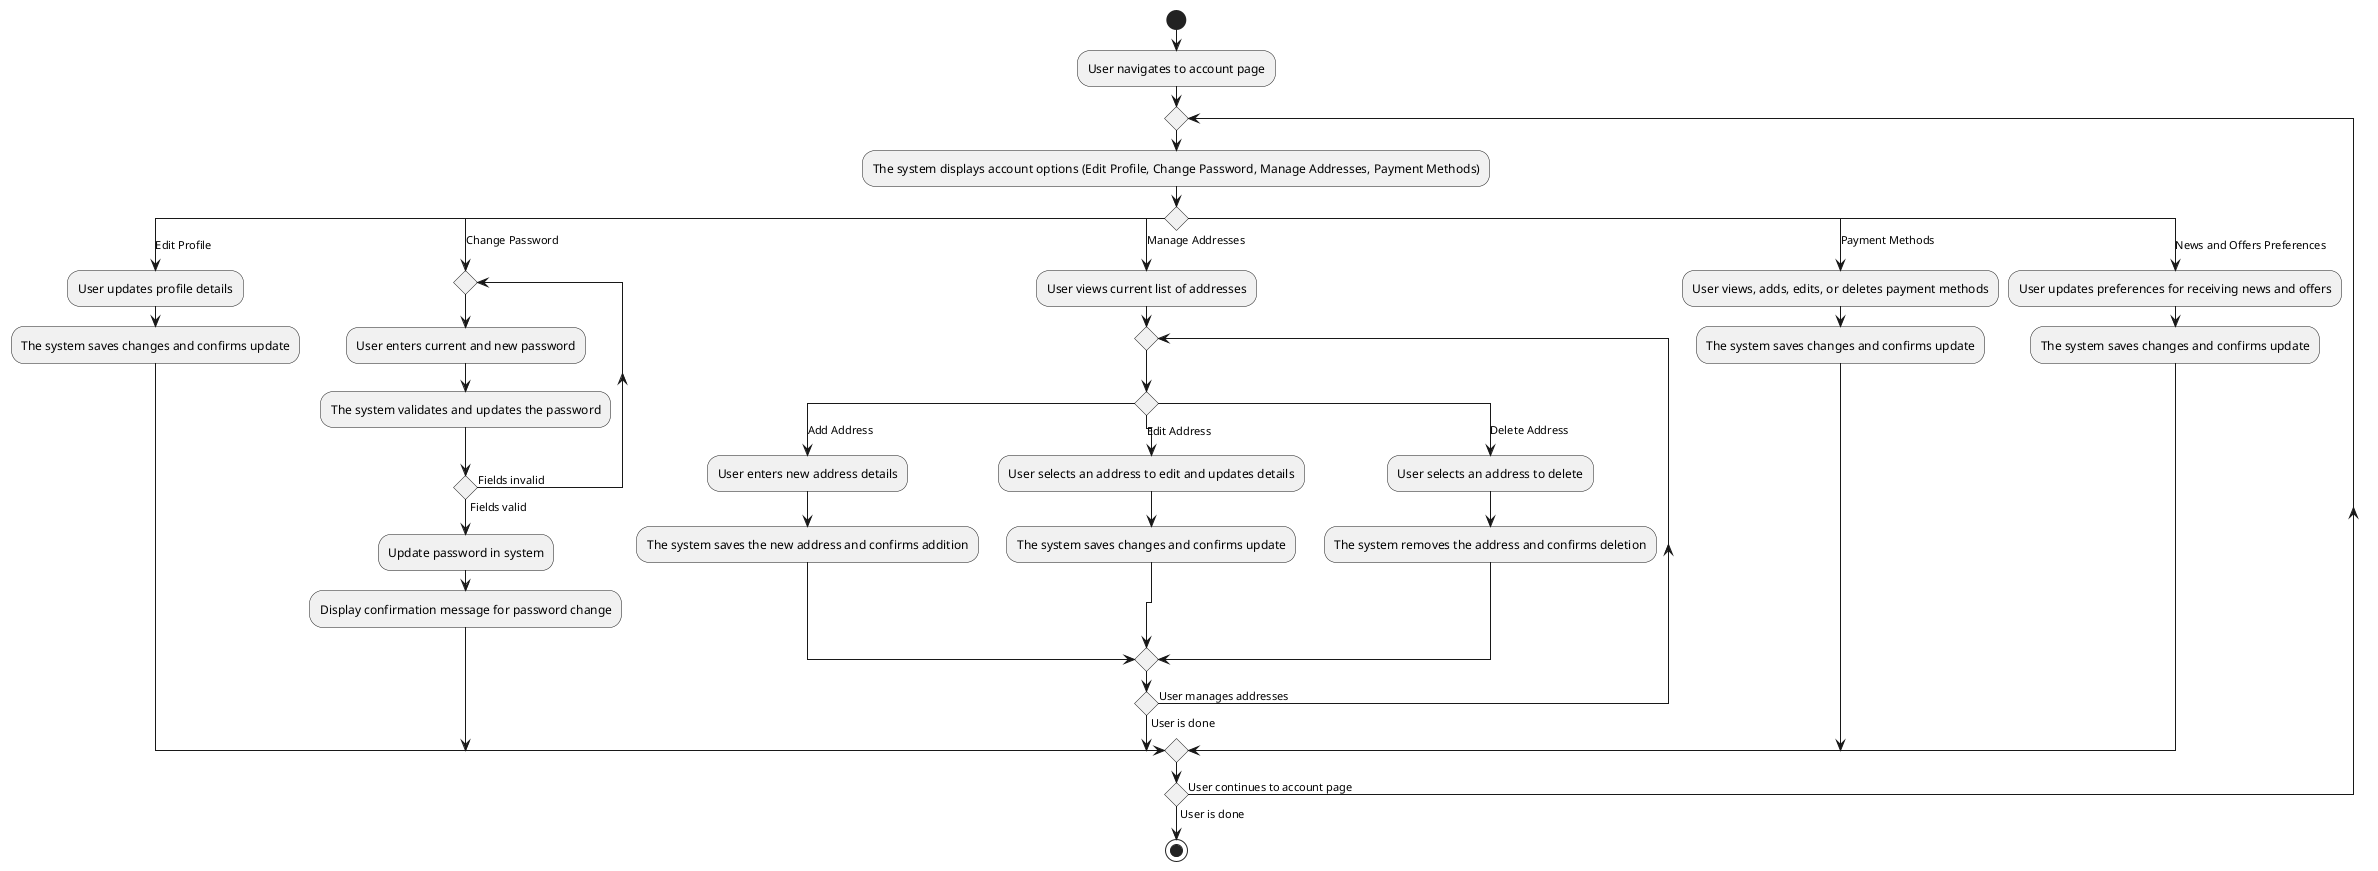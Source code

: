 @startuml US-13-14-16-17-31 Activity
start
:User navigates to account page;
repeat
    :The system displays account options (Edit Profile, Change Password, Manage Addresses, Payment Methods);
    switch ()
        case (Edit Profile)
            :User updates profile details;
            :The system saves changes and confirms update;
        case (Change Password)
            repeat
                :User enters current and new password;
                :The system validates and updates the password;
            repeat while () is (Fields invalid) not (Fields valid)
            :Update password in system;
            :Display confirmation message for password change;
        case (Manage Addresses)
            :User views current list of addresses;
            repeat
                switch ()
                    case (Add Address)
                        :User enters new address details;
                        :The system saves the new address and confirms addition;
                    case (Edit Address)
                        :User selects an address to edit and updates details;
                        :The system saves changes and confirms update;
                    case (Delete Address)
                        :User selects an address to delete;
                        :The system removes the address and confirms deletion;
                endswitch
            repeat while () is (User manages addresses) not (User is done)
        case (Payment Methods)
            :User views, adds, edits, or deletes payment methods;
            :The system saves changes and confirms update;
            ' note: Payment is not validated until billing during checkout
        case (News and Offers Preferences)
            :User updates preferences for receiving news and offers;
            :The system saves changes and confirms update;
    endswitch
repeat while () is (User continues to account page) not (User is done)
stop
@enduml
